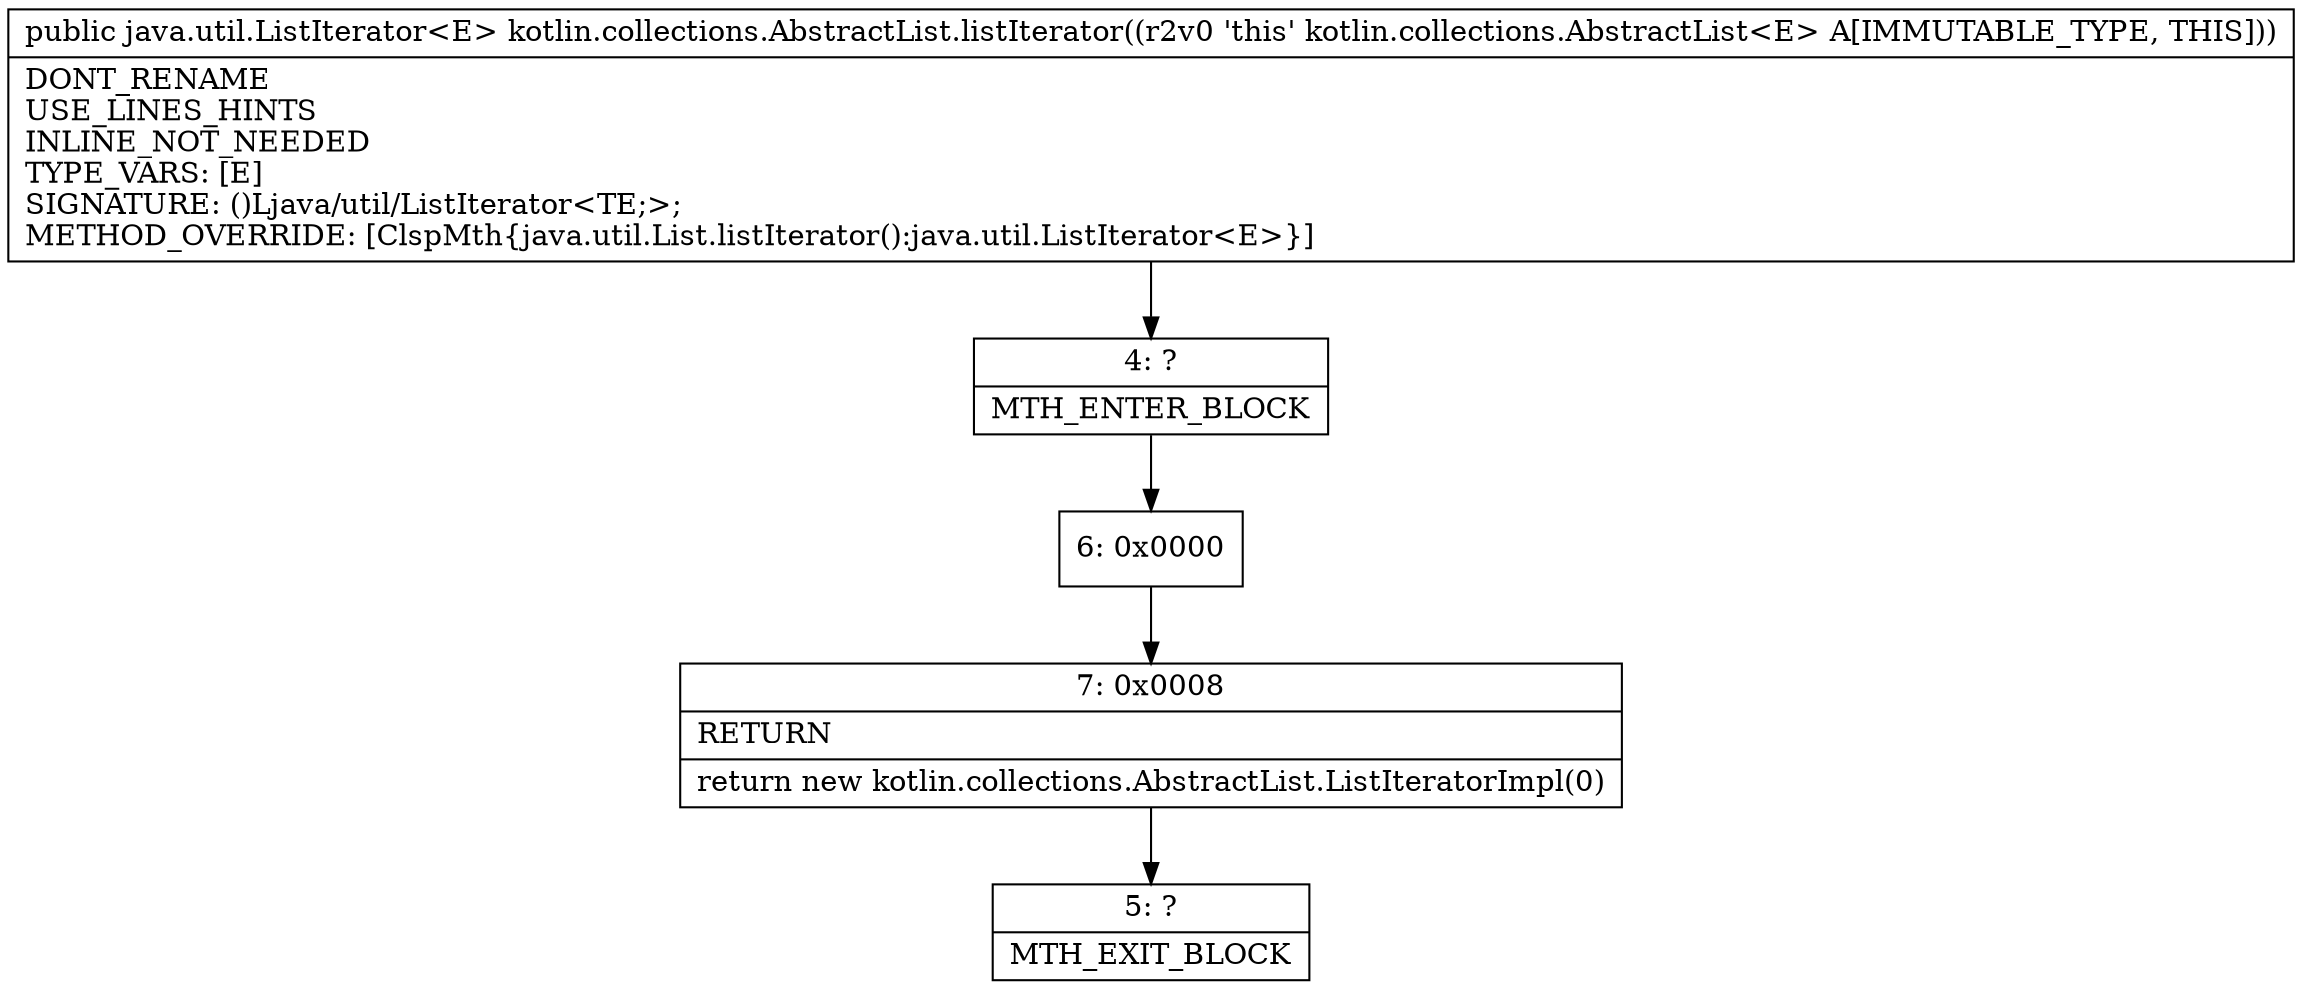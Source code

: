 digraph "CFG forkotlin.collections.AbstractList.listIterator()Ljava\/util\/ListIterator;" {
Node_4 [shape=record,label="{4\:\ ?|MTH_ENTER_BLOCK\l}"];
Node_6 [shape=record,label="{6\:\ 0x0000}"];
Node_7 [shape=record,label="{7\:\ 0x0008|RETURN\l|return new kotlin.collections.AbstractList.ListIteratorImpl(0)\l}"];
Node_5 [shape=record,label="{5\:\ ?|MTH_EXIT_BLOCK\l}"];
MethodNode[shape=record,label="{public java.util.ListIterator\<E\> kotlin.collections.AbstractList.listIterator((r2v0 'this' kotlin.collections.AbstractList\<E\> A[IMMUTABLE_TYPE, THIS]))  | DONT_RENAME\lUSE_LINES_HINTS\lINLINE_NOT_NEEDED\lTYPE_VARS: [E]\lSIGNATURE: ()Ljava\/util\/ListIterator\<TE;\>;\lMETHOD_OVERRIDE: [ClspMth\{java.util.List.listIterator():java.util.ListIterator\<E\>\}]\l}"];
MethodNode -> Node_4;Node_4 -> Node_6;
Node_6 -> Node_7;
Node_7 -> Node_5;
}

